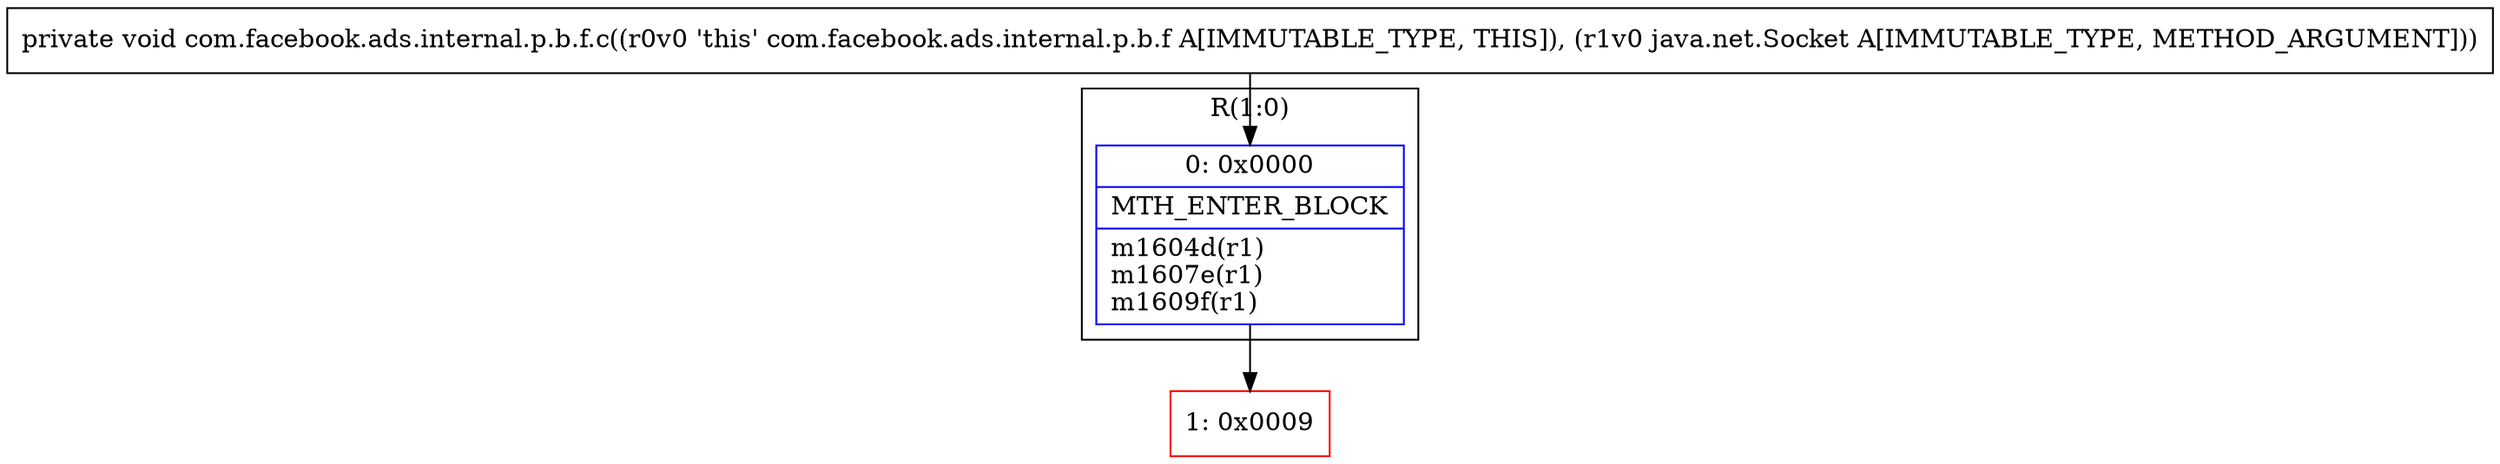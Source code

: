 digraph "CFG forcom.facebook.ads.internal.p.b.f.c(Ljava\/net\/Socket;)V" {
subgraph cluster_Region_986999395 {
label = "R(1:0)";
node [shape=record,color=blue];
Node_0 [shape=record,label="{0\:\ 0x0000|MTH_ENTER_BLOCK\l|m1604d(r1)\lm1607e(r1)\lm1609f(r1)\l}"];
}
Node_1 [shape=record,color=red,label="{1\:\ 0x0009}"];
MethodNode[shape=record,label="{private void com.facebook.ads.internal.p.b.f.c((r0v0 'this' com.facebook.ads.internal.p.b.f A[IMMUTABLE_TYPE, THIS]), (r1v0 java.net.Socket A[IMMUTABLE_TYPE, METHOD_ARGUMENT])) }"];
MethodNode -> Node_0;
Node_0 -> Node_1;
}

